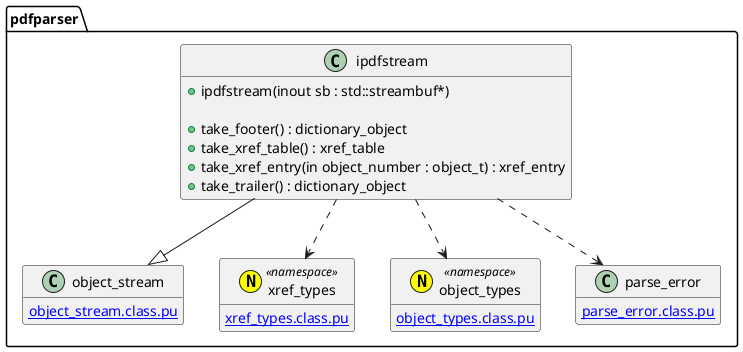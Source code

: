 @startuml ipdfstream
hide empty members
namespace pdfparser {
class ipdfstream {
	+ipdfstream(inout sb : std::streambuf*)

	+take_footer() : dictionary_object
	+take_xref_table() : xref_table
	+take_xref_entry(in object_number : object_t) : xref_entry
	+take_trailer() : dictionary_object
}
ipdfstream --|> object_stream
ipdfstream ..> xref_types
ipdfstream ..> object_types
ipdfstream ..> parse_error


class object_stream {
	[[object_stream.class.pu]]
}
annotation xref_types <<(N, yellow) namespace>> {
	[[xref_types.class.pu]]
}
annotation object_types <<(N, yellow) namespace>> {
	[[object_types.class.pu]]
}
class parse_error {
	[[parse_error.class.pu]]
}
}
@enduml
